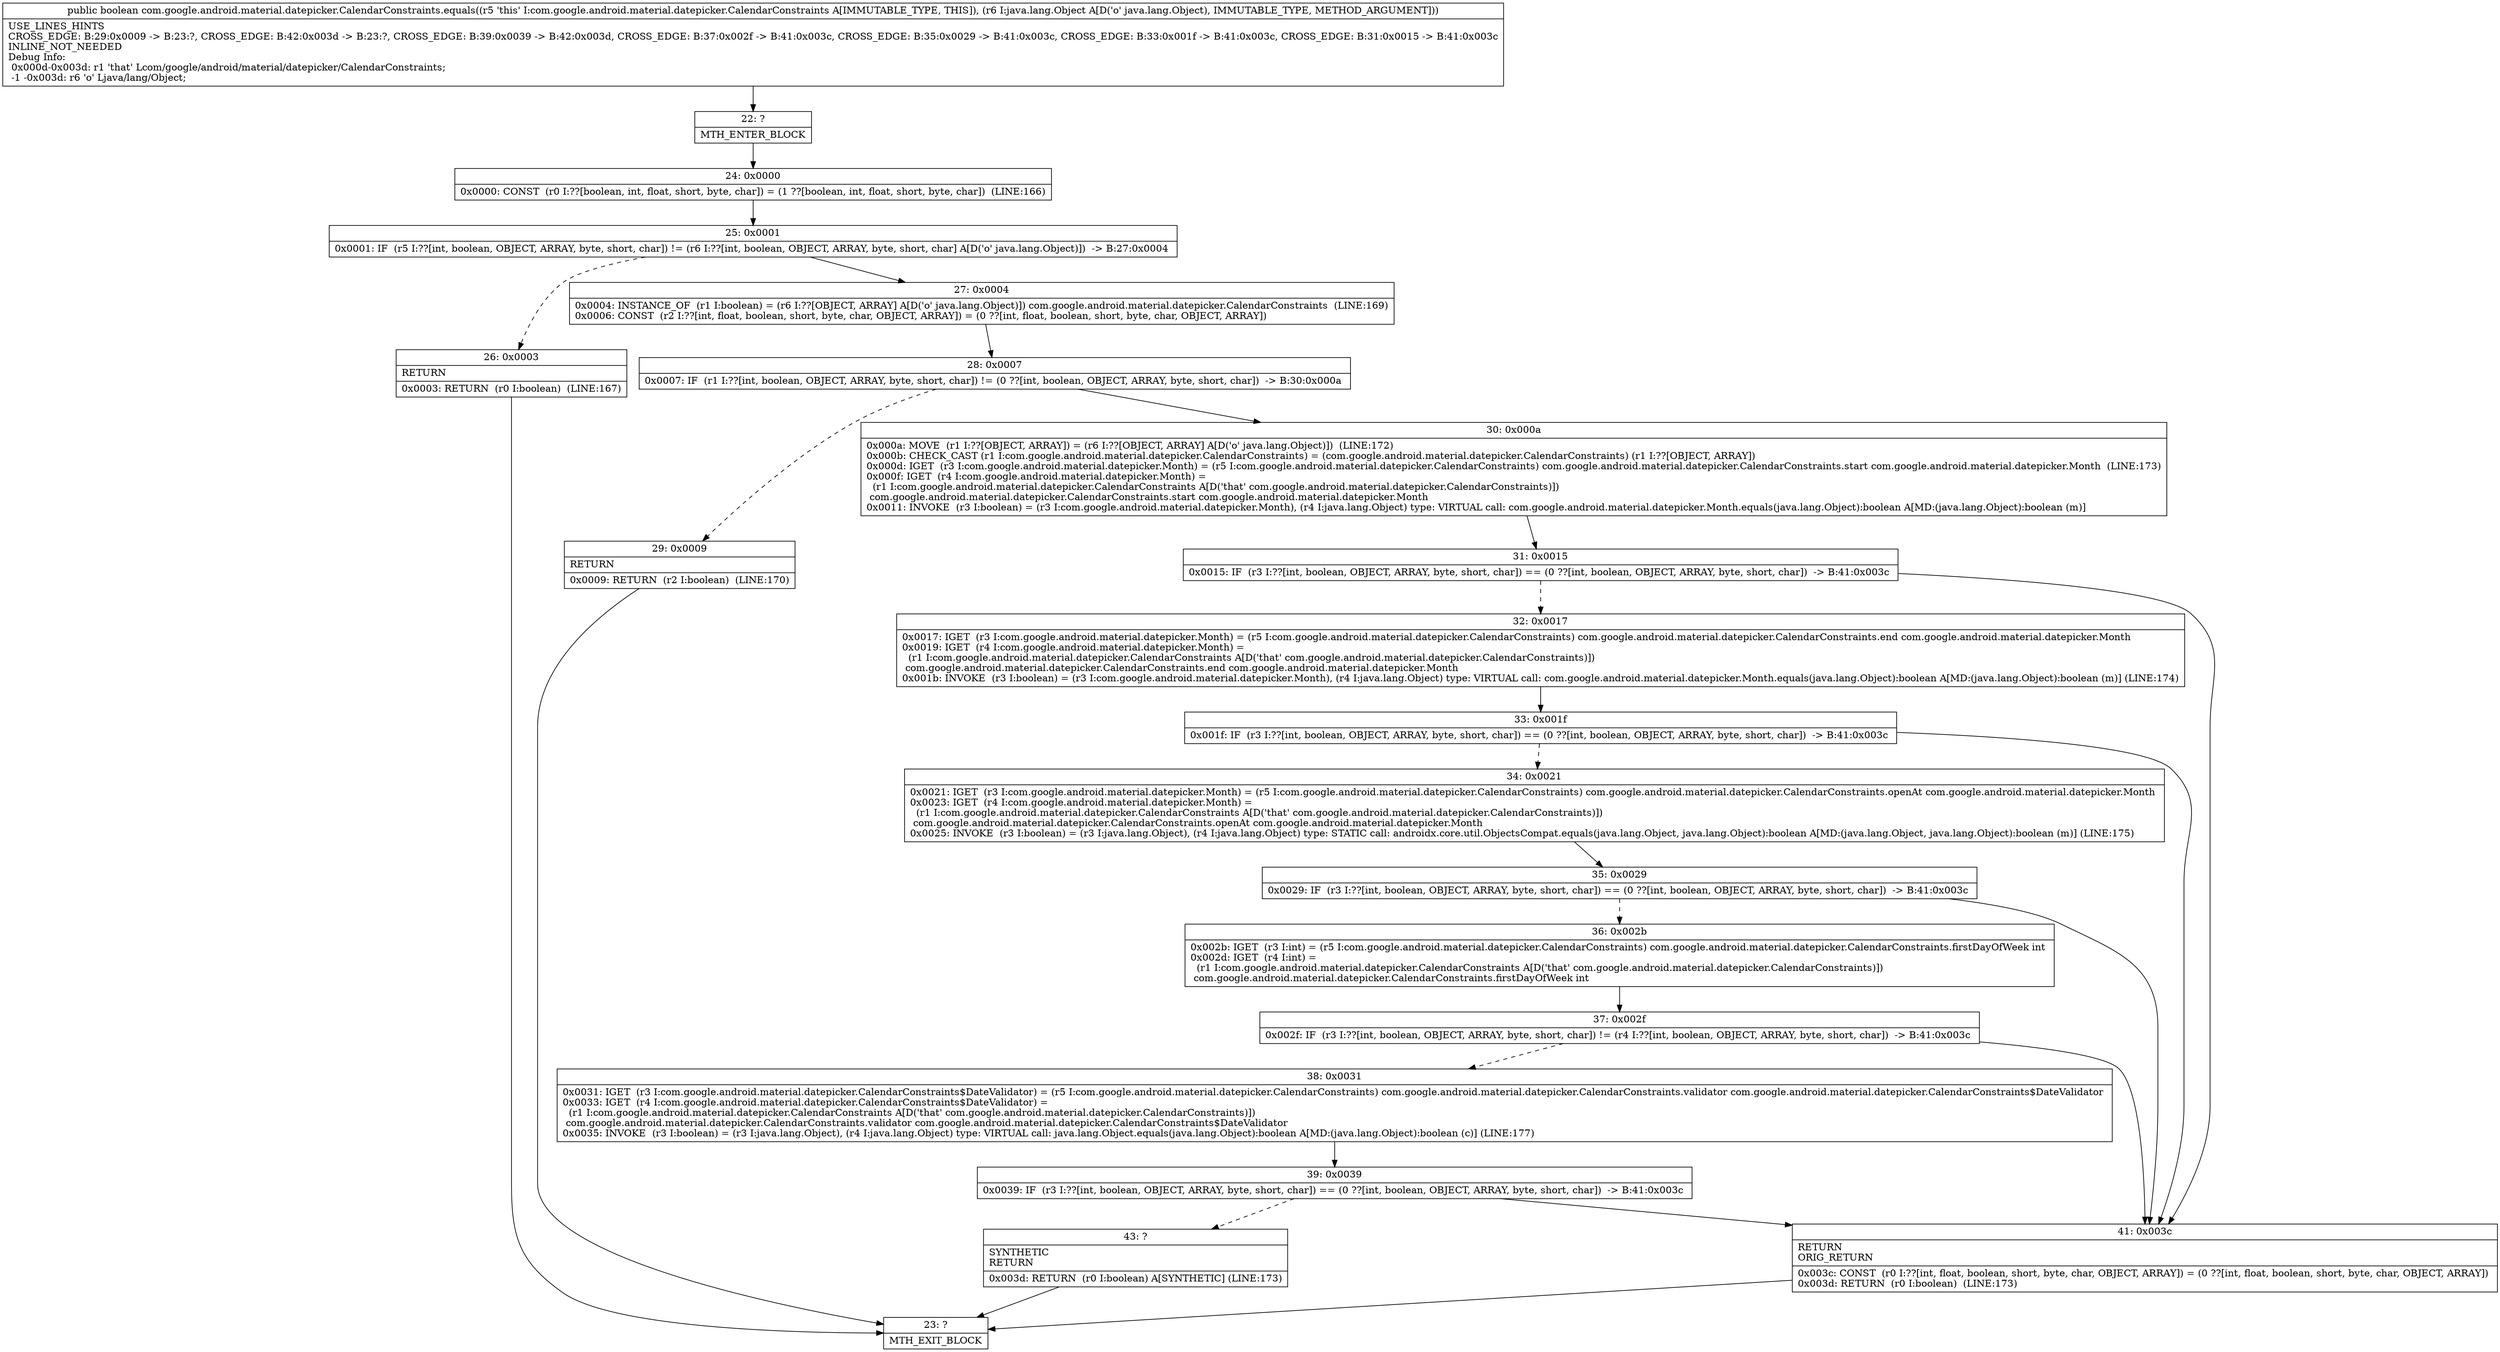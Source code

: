 digraph "CFG forcom.google.android.material.datepicker.CalendarConstraints.equals(Ljava\/lang\/Object;)Z" {
Node_22 [shape=record,label="{22\:\ ?|MTH_ENTER_BLOCK\l}"];
Node_24 [shape=record,label="{24\:\ 0x0000|0x0000: CONST  (r0 I:??[boolean, int, float, short, byte, char]) = (1 ??[boolean, int, float, short, byte, char])  (LINE:166)\l}"];
Node_25 [shape=record,label="{25\:\ 0x0001|0x0001: IF  (r5 I:??[int, boolean, OBJECT, ARRAY, byte, short, char]) != (r6 I:??[int, boolean, OBJECT, ARRAY, byte, short, char] A[D('o' java.lang.Object)])  \-\> B:27:0x0004 \l}"];
Node_26 [shape=record,label="{26\:\ 0x0003|RETURN\l|0x0003: RETURN  (r0 I:boolean)  (LINE:167)\l}"];
Node_23 [shape=record,label="{23\:\ ?|MTH_EXIT_BLOCK\l}"];
Node_27 [shape=record,label="{27\:\ 0x0004|0x0004: INSTANCE_OF  (r1 I:boolean) = (r6 I:??[OBJECT, ARRAY] A[D('o' java.lang.Object)]) com.google.android.material.datepicker.CalendarConstraints  (LINE:169)\l0x0006: CONST  (r2 I:??[int, float, boolean, short, byte, char, OBJECT, ARRAY]) = (0 ??[int, float, boolean, short, byte, char, OBJECT, ARRAY]) \l}"];
Node_28 [shape=record,label="{28\:\ 0x0007|0x0007: IF  (r1 I:??[int, boolean, OBJECT, ARRAY, byte, short, char]) != (0 ??[int, boolean, OBJECT, ARRAY, byte, short, char])  \-\> B:30:0x000a \l}"];
Node_29 [shape=record,label="{29\:\ 0x0009|RETURN\l|0x0009: RETURN  (r2 I:boolean)  (LINE:170)\l}"];
Node_30 [shape=record,label="{30\:\ 0x000a|0x000a: MOVE  (r1 I:??[OBJECT, ARRAY]) = (r6 I:??[OBJECT, ARRAY] A[D('o' java.lang.Object)])  (LINE:172)\l0x000b: CHECK_CAST (r1 I:com.google.android.material.datepicker.CalendarConstraints) = (com.google.android.material.datepicker.CalendarConstraints) (r1 I:??[OBJECT, ARRAY]) \l0x000d: IGET  (r3 I:com.google.android.material.datepicker.Month) = (r5 I:com.google.android.material.datepicker.CalendarConstraints) com.google.android.material.datepicker.CalendarConstraints.start com.google.android.material.datepicker.Month  (LINE:173)\l0x000f: IGET  (r4 I:com.google.android.material.datepicker.Month) = \l  (r1 I:com.google.android.material.datepicker.CalendarConstraints A[D('that' com.google.android.material.datepicker.CalendarConstraints)])\l com.google.android.material.datepicker.CalendarConstraints.start com.google.android.material.datepicker.Month \l0x0011: INVOKE  (r3 I:boolean) = (r3 I:com.google.android.material.datepicker.Month), (r4 I:java.lang.Object) type: VIRTUAL call: com.google.android.material.datepicker.Month.equals(java.lang.Object):boolean A[MD:(java.lang.Object):boolean (m)]\l}"];
Node_31 [shape=record,label="{31\:\ 0x0015|0x0015: IF  (r3 I:??[int, boolean, OBJECT, ARRAY, byte, short, char]) == (0 ??[int, boolean, OBJECT, ARRAY, byte, short, char])  \-\> B:41:0x003c \l}"];
Node_32 [shape=record,label="{32\:\ 0x0017|0x0017: IGET  (r3 I:com.google.android.material.datepicker.Month) = (r5 I:com.google.android.material.datepicker.CalendarConstraints) com.google.android.material.datepicker.CalendarConstraints.end com.google.android.material.datepicker.Month \l0x0019: IGET  (r4 I:com.google.android.material.datepicker.Month) = \l  (r1 I:com.google.android.material.datepicker.CalendarConstraints A[D('that' com.google.android.material.datepicker.CalendarConstraints)])\l com.google.android.material.datepicker.CalendarConstraints.end com.google.android.material.datepicker.Month \l0x001b: INVOKE  (r3 I:boolean) = (r3 I:com.google.android.material.datepicker.Month), (r4 I:java.lang.Object) type: VIRTUAL call: com.google.android.material.datepicker.Month.equals(java.lang.Object):boolean A[MD:(java.lang.Object):boolean (m)] (LINE:174)\l}"];
Node_33 [shape=record,label="{33\:\ 0x001f|0x001f: IF  (r3 I:??[int, boolean, OBJECT, ARRAY, byte, short, char]) == (0 ??[int, boolean, OBJECT, ARRAY, byte, short, char])  \-\> B:41:0x003c \l}"];
Node_34 [shape=record,label="{34\:\ 0x0021|0x0021: IGET  (r3 I:com.google.android.material.datepicker.Month) = (r5 I:com.google.android.material.datepicker.CalendarConstraints) com.google.android.material.datepicker.CalendarConstraints.openAt com.google.android.material.datepicker.Month \l0x0023: IGET  (r4 I:com.google.android.material.datepicker.Month) = \l  (r1 I:com.google.android.material.datepicker.CalendarConstraints A[D('that' com.google.android.material.datepicker.CalendarConstraints)])\l com.google.android.material.datepicker.CalendarConstraints.openAt com.google.android.material.datepicker.Month \l0x0025: INVOKE  (r3 I:boolean) = (r3 I:java.lang.Object), (r4 I:java.lang.Object) type: STATIC call: androidx.core.util.ObjectsCompat.equals(java.lang.Object, java.lang.Object):boolean A[MD:(java.lang.Object, java.lang.Object):boolean (m)] (LINE:175)\l}"];
Node_35 [shape=record,label="{35\:\ 0x0029|0x0029: IF  (r3 I:??[int, boolean, OBJECT, ARRAY, byte, short, char]) == (0 ??[int, boolean, OBJECT, ARRAY, byte, short, char])  \-\> B:41:0x003c \l}"];
Node_36 [shape=record,label="{36\:\ 0x002b|0x002b: IGET  (r3 I:int) = (r5 I:com.google.android.material.datepicker.CalendarConstraints) com.google.android.material.datepicker.CalendarConstraints.firstDayOfWeek int \l0x002d: IGET  (r4 I:int) = \l  (r1 I:com.google.android.material.datepicker.CalendarConstraints A[D('that' com.google.android.material.datepicker.CalendarConstraints)])\l com.google.android.material.datepicker.CalendarConstraints.firstDayOfWeek int \l}"];
Node_37 [shape=record,label="{37\:\ 0x002f|0x002f: IF  (r3 I:??[int, boolean, OBJECT, ARRAY, byte, short, char]) != (r4 I:??[int, boolean, OBJECT, ARRAY, byte, short, char])  \-\> B:41:0x003c \l}"];
Node_38 [shape=record,label="{38\:\ 0x0031|0x0031: IGET  (r3 I:com.google.android.material.datepicker.CalendarConstraints$DateValidator) = (r5 I:com.google.android.material.datepicker.CalendarConstraints) com.google.android.material.datepicker.CalendarConstraints.validator com.google.android.material.datepicker.CalendarConstraints$DateValidator \l0x0033: IGET  (r4 I:com.google.android.material.datepicker.CalendarConstraints$DateValidator) = \l  (r1 I:com.google.android.material.datepicker.CalendarConstraints A[D('that' com.google.android.material.datepicker.CalendarConstraints)])\l com.google.android.material.datepicker.CalendarConstraints.validator com.google.android.material.datepicker.CalendarConstraints$DateValidator \l0x0035: INVOKE  (r3 I:boolean) = (r3 I:java.lang.Object), (r4 I:java.lang.Object) type: VIRTUAL call: java.lang.Object.equals(java.lang.Object):boolean A[MD:(java.lang.Object):boolean (c)] (LINE:177)\l}"];
Node_39 [shape=record,label="{39\:\ 0x0039|0x0039: IF  (r3 I:??[int, boolean, OBJECT, ARRAY, byte, short, char]) == (0 ??[int, boolean, OBJECT, ARRAY, byte, short, char])  \-\> B:41:0x003c \l}"];
Node_43 [shape=record,label="{43\:\ ?|SYNTHETIC\lRETURN\l|0x003d: RETURN  (r0 I:boolean) A[SYNTHETIC] (LINE:173)\l}"];
Node_41 [shape=record,label="{41\:\ 0x003c|RETURN\lORIG_RETURN\l|0x003c: CONST  (r0 I:??[int, float, boolean, short, byte, char, OBJECT, ARRAY]) = (0 ??[int, float, boolean, short, byte, char, OBJECT, ARRAY]) \l0x003d: RETURN  (r0 I:boolean)  (LINE:173)\l}"];
MethodNode[shape=record,label="{public boolean com.google.android.material.datepicker.CalendarConstraints.equals((r5 'this' I:com.google.android.material.datepicker.CalendarConstraints A[IMMUTABLE_TYPE, THIS]), (r6 I:java.lang.Object A[D('o' java.lang.Object), IMMUTABLE_TYPE, METHOD_ARGUMENT]))  | USE_LINES_HINTS\lCROSS_EDGE: B:29:0x0009 \-\> B:23:?, CROSS_EDGE: B:42:0x003d \-\> B:23:?, CROSS_EDGE: B:39:0x0039 \-\> B:42:0x003d, CROSS_EDGE: B:37:0x002f \-\> B:41:0x003c, CROSS_EDGE: B:35:0x0029 \-\> B:41:0x003c, CROSS_EDGE: B:33:0x001f \-\> B:41:0x003c, CROSS_EDGE: B:31:0x0015 \-\> B:41:0x003c\lINLINE_NOT_NEEDED\lDebug Info:\l  0x000d\-0x003d: r1 'that' Lcom\/google\/android\/material\/datepicker\/CalendarConstraints;\l  \-1 \-0x003d: r6 'o' Ljava\/lang\/Object;\l}"];
MethodNode -> Node_22;Node_22 -> Node_24;
Node_24 -> Node_25;
Node_25 -> Node_26[style=dashed];
Node_25 -> Node_27;
Node_26 -> Node_23;
Node_27 -> Node_28;
Node_28 -> Node_29[style=dashed];
Node_28 -> Node_30;
Node_29 -> Node_23;
Node_30 -> Node_31;
Node_31 -> Node_32[style=dashed];
Node_31 -> Node_41;
Node_32 -> Node_33;
Node_33 -> Node_34[style=dashed];
Node_33 -> Node_41;
Node_34 -> Node_35;
Node_35 -> Node_36[style=dashed];
Node_35 -> Node_41;
Node_36 -> Node_37;
Node_37 -> Node_38[style=dashed];
Node_37 -> Node_41;
Node_38 -> Node_39;
Node_39 -> Node_41;
Node_39 -> Node_43[style=dashed];
Node_43 -> Node_23;
Node_41 -> Node_23;
}

